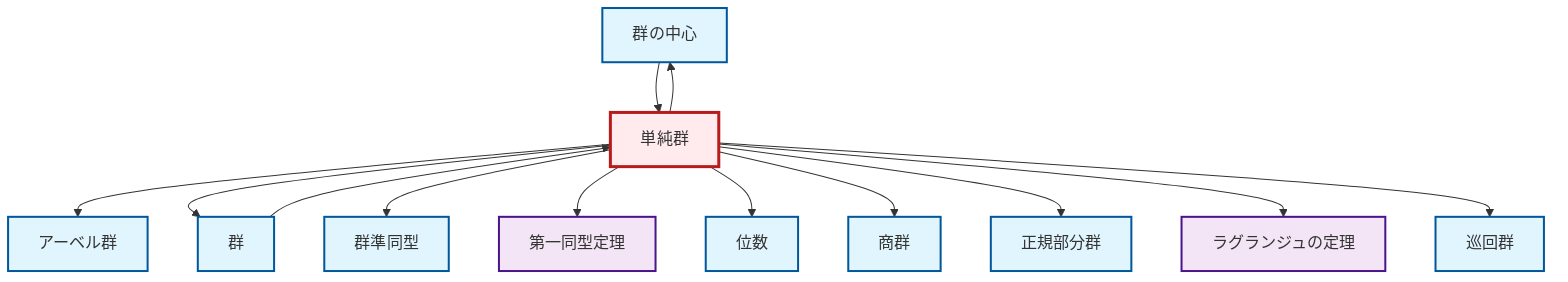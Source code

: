 graph TD
    classDef definition fill:#e1f5fe,stroke:#01579b,stroke-width:2px
    classDef theorem fill:#f3e5f5,stroke:#4a148c,stroke-width:2px
    classDef axiom fill:#fff3e0,stroke:#e65100,stroke-width:2px
    classDef example fill:#e8f5e9,stroke:#1b5e20,stroke-width:2px
    classDef current fill:#ffebee,stroke:#b71c1c,stroke-width:3px
    def-normal-subgroup["正規部分群"]:::definition
    def-center-of-group["群の中心"]:::definition
    def-order["位数"]:::definition
    def-homomorphism["群準同型"]:::definition
    def-abelian-group["アーベル群"]:::definition
    thm-first-isomorphism["第一同型定理"]:::theorem
    thm-lagrange["ラグランジュの定理"]:::theorem
    def-simple-group["単純群"]:::definition
    def-cyclic-group["巡回群"]:::definition
    def-group["群"]:::definition
    def-quotient-group["商群"]:::definition
    def-simple-group --> def-abelian-group
    def-simple-group --> def-center-of-group
    def-simple-group --> def-group
    def-simple-group --> def-homomorphism
    def-simple-group --> thm-first-isomorphism
    def-simple-group --> def-order
    def-group --> def-simple-group
    def-center-of-group --> def-simple-group
    def-simple-group --> def-quotient-group
    def-simple-group --> def-normal-subgroup
    def-simple-group --> thm-lagrange
    def-simple-group --> def-cyclic-group
    class def-simple-group current